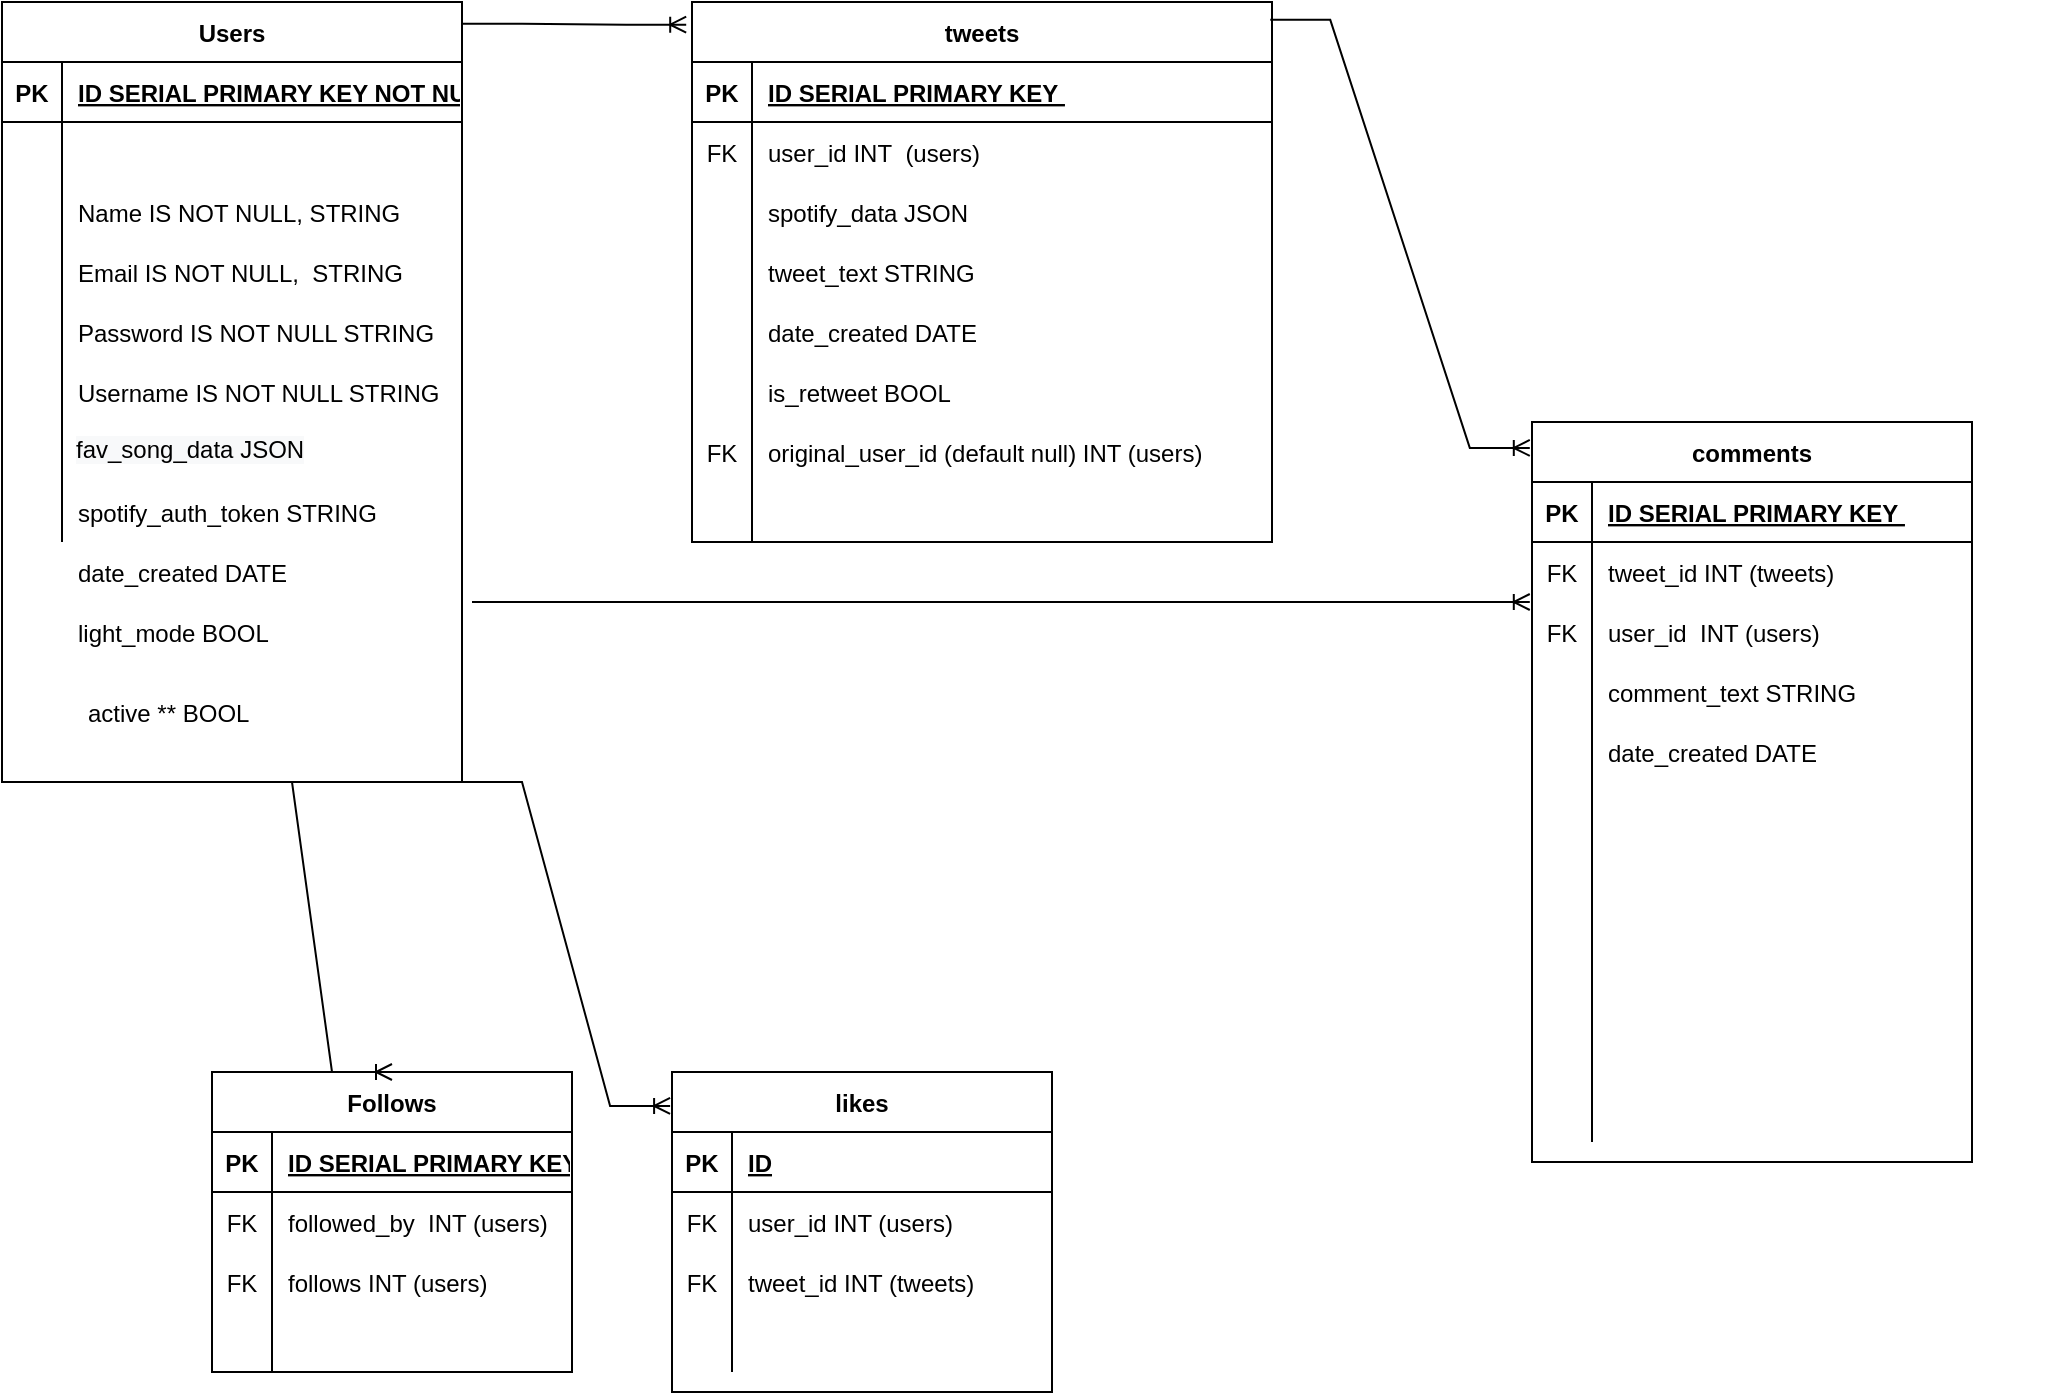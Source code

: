 <mxfile version="15.8.2" type="device"><diagram id="z6xvWQNPeDq-1O75yaG7" name="Page-1"><mxGraphModel dx="1990" dy="1072" grid="1" gridSize="10" guides="1" tooltips="1" connect="1" arrows="1" fold="1" page="1" pageScale="1" pageWidth="1654" pageHeight="1169" math="0" shadow="0"><root><mxCell id="0"/><mxCell id="1" parent="0"/><mxCell id="hHkXwz1sqCufAjdUc-Cl-1" value="Users" style="shape=table;startSize=30;container=1;collapsible=1;childLayout=tableLayout;fixedRows=1;rowLines=0;fontStyle=1;align=center;resizeLast=1;" parent="1" vertex="1"><mxGeometry x="15" y="20" width="230" height="390" as="geometry"/></mxCell><mxCell id="hHkXwz1sqCufAjdUc-Cl-2" value="" style="shape=partialRectangle;collapsible=0;dropTarget=0;pointerEvents=0;fillColor=none;top=0;left=0;bottom=1;right=0;points=[[0,0.5],[1,0.5]];portConstraint=eastwest;" parent="hHkXwz1sqCufAjdUc-Cl-1" vertex="1"><mxGeometry y="30" width="230" height="30" as="geometry"/></mxCell><mxCell id="hHkXwz1sqCufAjdUc-Cl-3" value="PK" style="shape=partialRectangle;connectable=0;fillColor=none;top=0;left=0;bottom=0;right=0;fontStyle=1;overflow=hidden;" parent="hHkXwz1sqCufAjdUc-Cl-2" vertex="1"><mxGeometry width="30" height="30" as="geometry"><mxRectangle width="30" height="30" as="alternateBounds"/></mxGeometry></mxCell><mxCell id="hHkXwz1sqCufAjdUc-Cl-4" value="ID SERIAL PRIMARY KEY NOT NULL" style="shape=partialRectangle;connectable=0;fillColor=none;top=0;left=0;bottom=0;right=0;align=left;spacingLeft=6;fontStyle=5;overflow=hidden;" parent="hHkXwz1sqCufAjdUc-Cl-2" vertex="1"><mxGeometry x="30" width="200" height="30" as="geometry"><mxRectangle width="200" height="30" as="alternateBounds"/></mxGeometry></mxCell><mxCell id="hHkXwz1sqCufAjdUc-Cl-5" value="" style="shape=partialRectangle;collapsible=0;dropTarget=0;pointerEvents=0;fillColor=none;top=0;left=0;bottom=0;right=0;points=[[0,0.5],[1,0.5]];portConstraint=eastwest;" parent="hHkXwz1sqCufAjdUc-Cl-1" vertex="1"><mxGeometry y="60" width="230" height="30" as="geometry"/></mxCell><mxCell id="hHkXwz1sqCufAjdUc-Cl-6" value="" style="shape=partialRectangle;connectable=0;fillColor=none;top=0;left=0;bottom=0;right=0;editable=1;overflow=hidden;" parent="hHkXwz1sqCufAjdUc-Cl-5" vertex="1"><mxGeometry width="30" height="30" as="geometry"><mxRectangle width="30" height="30" as="alternateBounds"/></mxGeometry></mxCell><mxCell id="hHkXwz1sqCufAjdUc-Cl-7" value="" style="shape=partialRectangle;connectable=0;fillColor=none;top=0;left=0;bottom=0;right=0;align=left;spacingLeft=6;overflow=hidden;" parent="hHkXwz1sqCufAjdUc-Cl-5" vertex="1"><mxGeometry x="30" width="200" height="30" as="geometry"><mxRectangle width="200" height="30" as="alternateBounds"/></mxGeometry></mxCell><mxCell id="hHkXwz1sqCufAjdUc-Cl-8" value="" style="shape=partialRectangle;collapsible=0;dropTarget=0;pointerEvents=0;fillColor=none;top=0;left=0;bottom=0;right=0;points=[[0,0.5],[1,0.5]];portConstraint=eastwest;" parent="hHkXwz1sqCufAjdUc-Cl-1" vertex="1"><mxGeometry y="90" width="230" height="30" as="geometry"/></mxCell><mxCell id="hHkXwz1sqCufAjdUc-Cl-9" value="" style="shape=partialRectangle;connectable=0;fillColor=none;top=0;left=0;bottom=0;right=0;editable=1;overflow=hidden;" parent="hHkXwz1sqCufAjdUc-Cl-8" vertex="1"><mxGeometry width="30" height="30" as="geometry"><mxRectangle width="30" height="30" as="alternateBounds"/></mxGeometry></mxCell><mxCell id="hHkXwz1sqCufAjdUc-Cl-10" value="Name IS NOT NULL, STRING" style="shape=partialRectangle;connectable=0;fillColor=none;top=0;left=0;bottom=0;right=0;align=left;spacingLeft=6;overflow=hidden;" parent="hHkXwz1sqCufAjdUc-Cl-8" vertex="1"><mxGeometry x="30" width="200" height="30" as="geometry"><mxRectangle width="200" height="30" as="alternateBounds"/></mxGeometry></mxCell><mxCell id="hHkXwz1sqCufAjdUc-Cl-11" value="" style="shape=partialRectangle;collapsible=0;dropTarget=0;pointerEvents=0;fillColor=none;top=0;left=0;bottom=0;right=0;points=[[0,0.5],[1,0.5]];portConstraint=eastwest;" parent="hHkXwz1sqCufAjdUc-Cl-1" vertex="1"><mxGeometry y="120" width="230" height="30" as="geometry"/></mxCell><mxCell id="hHkXwz1sqCufAjdUc-Cl-12" value="" style="shape=partialRectangle;connectable=0;fillColor=none;top=0;left=0;bottom=0;right=0;editable=1;overflow=hidden;" parent="hHkXwz1sqCufAjdUc-Cl-11" vertex="1"><mxGeometry width="30" height="30" as="geometry"><mxRectangle width="30" height="30" as="alternateBounds"/></mxGeometry></mxCell><mxCell id="hHkXwz1sqCufAjdUc-Cl-13" value="Email IS NOT NULL,  STRING" style="shape=partialRectangle;connectable=0;fillColor=none;top=0;left=0;bottom=0;right=0;align=left;spacingLeft=6;overflow=hidden;" parent="hHkXwz1sqCufAjdUc-Cl-11" vertex="1"><mxGeometry x="30" width="200" height="30" as="geometry"><mxRectangle width="200" height="30" as="alternateBounds"/></mxGeometry></mxCell><mxCell id="hHkXwz1sqCufAjdUc-Cl-14" value="" style="shape=partialRectangle;collapsible=0;dropTarget=0;pointerEvents=0;fillColor=none;top=0;left=0;bottom=0;right=0;points=[[0,0.5],[1,0.5]];portConstraint=eastwest;" parent="hHkXwz1sqCufAjdUc-Cl-1" vertex="1"><mxGeometry y="150" width="230" height="30" as="geometry"/></mxCell><mxCell id="hHkXwz1sqCufAjdUc-Cl-15" value="" style="shape=partialRectangle;connectable=0;fillColor=none;top=0;left=0;bottom=0;right=0;editable=1;overflow=hidden;" parent="hHkXwz1sqCufAjdUc-Cl-14" vertex="1"><mxGeometry width="30" height="30" as="geometry"><mxRectangle width="30" height="30" as="alternateBounds"/></mxGeometry></mxCell><mxCell id="hHkXwz1sqCufAjdUc-Cl-16" value="Password IS NOT NULL STRING" style="shape=partialRectangle;connectable=0;fillColor=none;top=0;left=0;bottom=0;right=0;align=left;spacingLeft=6;overflow=hidden;" parent="hHkXwz1sqCufAjdUc-Cl-14" vertex="1"><mxGeometry x="30" width="200" height="30" as="geometry"><mxRectangle width="200" height="30" as="alternateBounds"/></mxGeometry></mxCell><mxCell id="hHkXwz1sqCufAjdUc-Cl-20" value="" style="shape=partialRectangle;collapsible=0;dropTarget=0;pointerEvents=0;fillColor=none;top=0;left=0;bottom=0;right=0;points=[[0,0.5],[1,0.5]];portConstraint=eastwest;" parent="hHkXwz1sqCufAjdUc-Cl-1" vertex="1"><mxGeometry y="180" width="230" height="30" as="geometry"/></mxCell><mxCell id="hHkXwz1sqCufAjdUc-Cl-21" value="" style="shape=partialRectangle;connectable=0;fillColor=none;top=0;left=0;bottom=0;right=0;editable=1;overflow=hidden;" parent="hHkXwz1sqCufAjdUc-Cl-20" vertex="1"><mxGeometry width="30" height="30" as="geometry"><mxRectangle width="30" height="30" as="alternateBounds"/></mxGeometry></mxCell><mxCell id="hHkXwz1sqCufAjdUc-Cl-22" value="Username IS NOT NULL STRING" style="shape=partialRectangle;connectable=0;fillColor=none;top=0;left=0;bottom=0;right=0;align=left;spacingLeft=6;overflow=hidden;" parent="hHkXwz1sqCufAjdUc-Cl-20" vertex="1"><mxGeometry x="30" width="200" height="30" as="geometry"><mxRectangle width="200" height="30" as="alternateBounds"/></mxGeometry></mxCell><mxCell id="hHkXwz1sqCufAjdUc-Cl-17" value="" style="shape=partialRectangle;collapsible=0;dropTarget=0;pointerEvents=0;fillColor=none;top=0;left=0;bottom=0;right=0;points=[[0,0.5],[1,0.5]];portConstraint=eastwest;" parent="hHkXwz1sqCufAjdUc-Cl-1" vertex="1"><mxGeometry y="210" width="230" height="30" as="geometry"/></mxCell><mxCell id="hHkXwz1sqCufAjdUc-Cl-18" value="" style="shape=partialRectangle;connectable=0;fillColor=none;top=0;left=0;bottom=0;right=0;editable=1;overflow=hidden;" parent="hHkXwz1sqCufAjdUc-Cl-17" vertex="1"><mxGeometry width="30" height="30" as="geometry"><mxRectangle width="30" height="30" as="alternateBounds"/></mxGeometry></mxCell><mxCell id="hHkXwz1sqCufAjdUc-Cl-19" value="" style="shape=partialRectangle;connectable=0;fillColor=none;top=0;left=0;bottom=0;right=0;align=left;spacingLeft=6;overflow=hidden;" parent="hHkXwz1sqCufAjdUc-Cl-17" vertex="1"><mxGeometry x="30" width="200" height="30" as="geometry"><mxRectangle width="200" height="30" as="alternateBounds"/></mxGeometry></mxCell><mxCell id="hHkXwz1sqCufAjdUc-Cl-23" value="" style="shape=partialRectangle;collapsible=0;dropTarget=0;pointerEvents=0;fillColor=none;top=0;left=0;bottom=0;right=0;points=[[0,0.5],[1,0.5]];portConstraint=eastwest;" parent="hHkXwz1sqCufAjdUc-Cl-1" vertex="1"><mxGeometry y="240" width="230" height="30" as="geometry"/></mxCell><mxCell id="hHkXwz1sqCufAjdUc-Cl-24" value="" style="shape=partialRectangle;connectable=0;fillColor=none;top=0;left=0;bottom=0;right=0;editable=1;overflow=hidden;" parent="hHkXwz1sqCufAjdUc-Cl-23" vertex="1"><mxGeometry width="30" height="30" as="geometry"><mxRectangle width="30" height="30" as="alternateBounds"/></mxGeometry></mxCell><mxCell id="hHkXwz1sqCufAjdUc-Cl-25" value="spotify_auth_token STRING" style="shape=partialRectangle;connectable=0;fillColor=none;top=0;left=0;bottom=0;right=0;align=left;spacingLeft=6;overflow=hidden;" parent="hHkXwz1sqCufAjdUc-Cl-23" vertex="1"><mxGeometry x="30" width="200" height="30" as="geometry"><mxRectangle width="200" height="30" as="alternateBounds"/></mxGeometry></mxCell><mxCell id="hHkXwz1sqCufAjdUc-Cl-26" value="likes" style="shape=table;startSize=30;container=1;collapsible=1;childLayout=tableLayout;fixedRows=1;rowLines=0;fontStyle=1;align=center;resizeLast=1;" parent="1" vertex="1"><mxGeometry x="350" y="555" width="190" height="160" as="geometry"/></mxCell><mxCell id="hHkXwz1sqCufAjdUc-Cl-27" value="" style="shape=partialRectangle;collapsible=0;dropTarget=0;pointerEvents=0;fillColor=none;top=0;left=0;bottom=1;right=0;points=[[0,0.5],[1,0.5]];portConstraint=eastwest;" parent="hHkXwz1sqCufAjdUc-Cl-26" vertex="1"><mxGeometry y="30" width="190" height="30" as="geometry"/></mxCell><mxCell id="hHkXwz1sqCufAjdUc-Cl-28" value="PK" style="shape=partialRectangle;connectable=0;fillColor=none;top=0;left=0;bottom=0;right=0;fontStyle=1;overflow=hidden;" parent="hHkXwz1sqCufAjdUc-Cl-27" vertex="1"><mxGeometry width="30" height="30" as="geometry"><mxRectangle width="30" height="30" as="alternateBounds"/></mxGeometry></mxCell><mxCell id="hHkXwz1sqCufAjdUc-Cl-29" value="ID" style="shape=partialRectangle;connectable=0;fillColor=none;top=0;left=0;bottom=0;right=0;align=left;spacingLeft=6;fontStyle=5;overflow=hidden;" parent="hHkXwz1sqCufAjdUc-Cl-27" vertex="1"><mxGeometry x="30" width="160" height="30" as="geometry"><mxRectangle width="160" height="30" as="alternateBounds"/></mxGeometry></mxCell><mxCell id="hHkXwz1sqCufAjdUc-Cl-30" value="" style="shape=partialRectangle;collapsible=0;dropTarget=0;pointerEvents=0;fillColor=none;top=0;left=0;bottom=0;right=0;points=[[0,0.5],[1,0.5]];portConstraint=eastwest;" parent="hHkXwz1sqCufAjdUc-Cl-26" vertex="1"><mxGeometry y="60" width="190" height="30" as="geometry"/></mxCell><mxCell id="hHkXwz1sqCufAjdUc-Cl-31" value="FK" style="shape=partialRectangle;connectable=0;fillColor=none;top=0;left=0;bottom=0;right=0;editable=1;overflow=hidden;" parent="hHkXwz1sqCufAjdUc-Cl-30" vertex="1"><mxGeometry width="30" height="30" as="geometry"><mxRectangle width="30" height="30" as="alternateBounds"/></mxGeometry></mxCell><mxCell id="hHkXwz1sqCufAjdUc-Cl-32" value="user_id INT (users)" style="shape=partialRectangle;connectable=0;fillColor=none;top=0;left=0;bottom=0;right=0;align=left;spacingLeft=6;overflow=hidden;" parent="hHkXwz1sqCufAjdUc-Cl-30" vertex="1"><mxGeometry x="30" width="160" height="30" as="geometry"><mxRectangle width="160" height="30" as="alternateBounds"/></mxGeometry></mxCell><mxCell id="hHkXwz1sqCufAjdUc-Cl-33" value="" style="shape=partialRectangle;collapsible=0;dropTarget=0;pointerEvents=0;fillColor=none;top=0;left=0;bottom=0;right=0;points=[[0,0.5],[1,0.5]];portConstraint=eastwest;" parent="hHkXwz1sqCufAjdUc-Cl-26" vertex="1"><mxGeometry y="90" width="190" height="30" as="geometry"/></mxCell><mxCell id="hHkXwz1sqCufAjdUc-Cl-34" value="FK" style="shape=partialRectangle;connectable=0;fillColor=none;top=0;left=0;bottom=0;right=0;editable=1;overflow=hidden;" parent="hHkXwz1sqCufAjdUc-Cl-33" vertex="1"><mxGeometry width="30" height="30" as="geometry"><mxRectangle width="30" height="30" as="alternateBounds"/></mxGeometry></mxCell><mxCell id="hHkXwz1sqCufAjdUc-Cl-35" value="tweet_id INT (tweets)" style="shape=partialRectangle;connectable=0;fillColor=none;top=0;left=0;bottom=0;right=0;align=left;spacingLeft=6;overflow=hidden;" parent="hHkXwz1sqCufAjdUc-Cl-33" vertex="1"><mxGeometry x="30" width="160" height="30" as="geometry"><mxRectangle width="160" height="30" as="alternateBounds"/></mxGeometry></mxCell><mxCell id="hHkXwz1sqCufAjdUc-Cl-36" value="" style="shape=partialRectangle;collapsible=0;dropTarget=0;pointerEvents=0;fillColor=none;top=0;left=0;bottom=0;right=0;points=[[0,0.5],[1,0.5]];portConstraint=eastwest;" parent="hHkXwz1sqCufAjdUc-Cl-26" vertex="1"><mxGeometry y="120" width="190" height="30" as="geometry"/></mxCell><mxCell id="hHkXwz1sqCufAjdUc-Cl-37" value="" style="shape=partialRectangle;connectable=0;fillColor=none;top=0;left=0;bottom=0;right=0;editable=1;overflow=hidden;" parent="hHkXwz1sqCufAjdUc-Cl-36" vertex="1"><mxGeometry width="30" height="30" as="geometry"><mxRectangle width="30" height="30" as="alternateBounds"/></mxGeometry></mxCell><mxCell id="hHkXwz1sqCufAjdUc-Cl-38" value="" style="shape=partialRectangle;connectable=0;fillColor=none;top=0;left=0;bottom=0;right=0;align=left;spacingLeft=6;overflow=hidden;" parent="hHkXwz1sqCufAjdUc-Cl-36" vertex="1"><mxGeometry x="30" width="160" height="30" as="geometry"><mxRectangle width="160" height="30" as="alternateBounds"/></mxGeometry></mxCell><mxCell id="hHkXwz1sqCufAjdUc-Cl-163" value="comments" style="shape=table;startSize=30;container=1;collapsible=1;childLayout=tableLayout;fixedRows=1;rowLines=0;fontStyle=1;align=center;resizeLast=1;" parent="1" vertex="1"><mxGeometry x="780" y="230" width="220" height="370" as="geometry"/></mxCell><mxCell id="hHkXwz1sqCufAjdUc-Cl-164" value="" style="shape=partialRectangle;collapsible=0;dropTarget=0;pointerEvents=0;fillColor=none;top=0;left=0;bottom=1;right=0;points=[[0,0.5],[1,0.5]];portConstraint=eastwest;" parent="hHkXwz1sqCufAjdUc-Cl-163" vertex="1"><mxGeometry y="30" width="220" height="30" as="geometry"/></mxCell><mxCell id="hHkXwz1sqCufAjdUc-Cl-165" value="PK" style="shape=partialRectangle;connectable=0;fillColor=none;top=0;left=0;bottom=0;right=0;fontStyle=1;overflow=hidden;" parent="hHkXwz1sqCufAjdUc-Cl-164" vertex="1"><mxGeometry width="30" height="30" as="geometry"><mxRectangle width="30" height="30" as="alternateBounds"/></mxGeometry></mxCell><mxCell id="hHkXwz1sqCufAjdUc-Cl-166" value="ID SERIAL PRIMARY KEY " style="shape=partialRectangle;connectable=0;fillColor=none;top=0;left=0;bottom=0;right=0;align=left;spacingLeft=6;fontStyle=5;overflow=hidden;" parent="hHkXwz1sqCufAjdUc-Cl-164" vertex="1"><mxGeometry x="30" width="190" height="30" as="geometry"><mxRectangle width="190" height="30" as="alternateBounds"/></mxGeometry></mxCell><mxCell id="hHkXwz1sqCufAjdUc-Cl-167" value="" style="shape=partialRectangle;collapsible=0;dropTarget=0;pointerEvents=0;fillColor=none;top=0;left=0;bottom=0;right=0;points=[[0,0.5],[1,0.5]];portConstraint=eastwest;" parent="hHkXwz1sqCufAjdUc-Cl-163" vertex="1"><mxGeometry y="60" width="220" height="30" as="geometry"/></mxCell><mxCell id="hHkXwz1sqCufAjdUc-Cl-168" value="FK" style="shape=partialRectangle;connectable=0;fillColor=none;top=0;left=0;bottom=0;right=0;editable=1;overflow=hidden;" parent="hHkXwz1sqCufAjdUc-Cl-167" vertex="1"><mxGeometry width="30" height="30" as="geometry"><mxRectangle width="30" height="30" as="alternateBounds"/></mxGeometry></mxCell><mxCell id="hHkXwz1sqCufAjdUc-Cl-169" value="tweet_id INT (tweets)" style="shape=partialRectangle;connectable=0;fillColor=none;top=0;left=0;bottom=0;right=0;align=left;spacingLeft=6;overflow=hidden;" parent="hHkXwz1sqCufAjdUc-Cl-167" vertex="1"><mxGeometry x="30" width="190" height="30" as="geometry"><mxRectangle width="190" height="30" as="alternateBounds"/></mxGeometry></mxCell><mxCell id="hHkXwz1sqCufAjdUc-Cl-170" value="" style="shape=partialRectangle;collapsible=0;dropTarget=0;pointerEvents=0;fillColor=none;top=0;left=0;bottom=0;right=0;points=[[0,0.5],[1,0.5]];portConstraint=eastwest;" parent="hHkXwz1sqCufAjdUc-Cl-163" vertex="1"><mxGeometry y="90" width="220" height="30" as="geometry"/></mxCell><mxCell id="hHkXwz1sqCufAjdUc-Cl-171" value="FK" style="shape=partialRectangle;connectable=0;fillColor=none;top=0;left=0;bottom=0;right=0;editable=1;overflow=hidden;" parent="hHkXwz1sqCufAjdUc-Cl-170" vertex="1"><mxGeometry width="30" height="30" as="geometry"><mxRectangle width="30" height="30" as="alternateBounds"/></mxGeometry></mxCell><mxCell id="hHkXwz1sqCufAjdUc-Cl-172" value="user_id  INT (users)" style="shape=partialRectangle;connectable=0;fillColor=none;top=0;left=0;bottom=0;right=0;align=left;spacingLeft=6;overflow=hidden;" parent="hHkXwz1sqCufAjdUc-Cl-170" vertex="1"><mxGeometry x="30" width="190" height="30" as="geometry"><mxRectangle width="190" height="30" as="alternateBounds"/></mxGeometry></mxCell><mxCell id="hHkXwz1sqCufAjdUc-Cl-173" value="" style="shape=partialRectangle;collapsible=0;dropTarget=0;pointerEvents=0;fillColor=none;top=0;left=0;bottom=0;right=0;points=[[0,0.5],[1,0.5]];portConstraint=eastwest;" parent="hHkXwz1sqCufAjdUc-Cl-163" vertex="1"><mxGeometry y="120" width="220" height="30" as="geometry"/></mxCell><mxCell id="hHkXwz1sqCufAjdUc-Cl-174" value="" style="shape=partialRectangle;connectable=0;fillColor=none;top=0;left=0;bottom=0;right=0;editable=1;overflow=hidden;" parent="hHkXwz1sqCufAjdUc-Cl-173" vertex="1"><mxGeometry width="30" height="30" as="geometry"><mxRectangle width="30" height="30" as="alternateBounds"/></mxGeometry></mxCell><mxCell id="hHkXwz1sqCufAjdUc-Cl-175" value="comment_text STRING" style="shape=partialRectangle;connectable=0;fillColor=none;top=0;left=0;bottom=0;right=0;align=left;spacingLeft=6;overflow=hidden;" parent="hHkXwz1sqCufAjdUc-Cl-173" vertex="1"><mxGeometry x="30" width="190" height="30" as="geometry"><mxRectangle width="190" height="30" as="alternateBounds"/></mxGeometry></mxCell><mxCell id="hHkXwz1sqCufAjdUc-Cl-176" value="" style="shape=partialRectangle;collapsible=0;dropTarget=0;pointerEvents=0;fillColor=none;top=0;left=0;bottom=0;right=0;points=[[0,0.5],[1,0.5]];portConstraint=eastwest;" parent="hHkXwz1sqCufAjdUc-Cl-163" vertex="1"><mxGeometry y="150" width="220" height="30" as="geometry"/></mxCell><mxCell id="hHkXwz1sqCufAjdUc-Cl-177" value="" style="shape=partialRectangle;connectable=0;fillColor=none;top=0;left=0;bottom=0;right=0;editable=1;overflow=hidden;" parent="hHkXwz1sqCufAjdUc-Cl-176" vertex="1"><mxGeometry width="30" height="30" as="geometry"><mxRectangle width="30" height="30" as="alternateBounds"/></mxGeometry></mxCell><mxCell id="hHkXwz1sqCufAjdUc-Cl-178" value="date_created DATE" style="shape=partialRectangle;connectable=0;fillColor=none;top=0;left=0;bottom=0;right=0;align=left;spacingLeft=6;overflow=hidden;" parent="hHkXwz1sqCufAjdUc-Cl-176" vertex="1"><mxGeometry x="30" width="190" height="30" as="geometry"><mxRectangle width="190" height="30" as="alternateBounds"/></mxGeometry></mxCell><mxCell id="hHkXwz1sqCufAjdUc-Cl-179" value="" style="shape=partialRectangle;collapsible=0;dropTarget=0;pointerEvents=0;fillColor=none;top=0;left=0;bottom=0;right=0;points=[[0,0.5],[1,0.5]];portConstraint=eastwest;" parent="hHkXwz1sqCufAjdUc-Cl-163" vertex="1"><mxGeometry y="180" width="220" height="30" as="geometry"/></mxCell><mxCell id="hHkXwz1sqCufAjdUc-Cl-180" value="" style="shape=partialRectangle;connectable=0;fillColor=none;top=0;left=0;bottom=0;right=0;editable=1;overflow=hidden;" parent="hHkXwz1sqCufAjdUc-Cl-179" vertex="1"><mxGeometry width="30" height="30" as="geometry"><mxRectangle width="30" height="30" as="alternateBounds"/></mxGeometry></mxCell><mxCell id="hHkXwz1sqCufAjdUc-Cl-181" value="" style="shape=partialRectangle;connectable=0;fillColor=none;top=0;left=0;bottom=0;right=0;align=left;spacingLeft=6;overflow=hidden;" parent="hHkXwz1sqCufAjdUc-Cl-179" vertex="1"><mxGeometry x="30" width="190" height="30" as="geometry"><mxRectangle width="190" height="30" as="alternateBounds"/></mxGeometry></mxCell><mxCell id="hHkXwz1sqCufAjdUc-Cl-182" value="" style="shape=partialRectangle;collapsible=0;dropTarget=0;pointerEvents=0;fillColor=none;top=0;left=0;bottom=0;right=0;points=[[0,0.5],[1,0.5]];portConstraint=eastwest;" parent="hHkXwz1sqCufAjdUc-Cl-163" vertex="1"><mxGeometry y="210" width="220" height="30" as="geometry"/></mxCell><mxCell id="hHkXwz1sqCufAjdUc-Cl-183" value="" style="shape=partialRectangle;connectable=0;fillColor=none;top=0;left=0;bottom=0;right=0;editable=1;overflow=hidden;" parent="hHkXwz1sqCufAjdUc-Cl-182" vertex="1"><mxGeometry width="30" height="30" as="geometry"><mxRectangle width="30" height="30" as="alternateBounds"/></mxGeometry></mxCell><mxCell id="hHkXwz1sqCufAjdUc-Cl-184" value="" style="shape=partialRectangle;connectable=0;fillColor=none;top=0;left=0;bottom=0;right=0;align=left;spacingLeft=6;overflow=hidden;" parent="hHkXwz1sqCufAjdUc-Cl-182" vertex="1"><mxGeometry x="30" width="190" height="30" as="geometry"><mxRectangle width="190" height="30" as="alternateBounds"/></mxGeometry></mxCell><mxCell id="hHkXwz1sqCufAjdUc-Cl-185" value="" style="shape=partialRectangle;collapsible=0;dropTarget=0;pointerEvents=0;fillColor=none;top=0;left=0;bottom=0;right=0;points=[[0,0.5],[1,0.5]];portConstraint=eastwest;" parent="hHkXwz1sqCufAjdUc-Cl-163" vertex="1"><mxGeometry y="240" width="220" height="30" as="geometry"/></mxCell><mxCell id="hHkXwz1sqCufAjdUc-Cl-186" value="" style="shape=partialRectangle;connectable=0;fillColor=none;top=0;left=0;bottom=0;right=0;editable=1;overflow=hidden;" parent="hHkXwz1sqCufAjdUc-Cl-185" vertex="1"><mxGeometry width="30" height="30" as="geometry"><mxRectangle width="30" height="30" as="alternateBounds"/></mxGeometry></mxCell><mxCell id="hHkXwz1sqCufAjdUc-Cl-187" value="" style="shape=partialRectangle;connectable=0;fillColor=none;top=0;left=0;bottom=0;right=0;align=left;spacingLeft=6;overflow=hidden;" parent="hHkXwz1sqCufAjdUc-Cl-185" vertex="1"><mxGeometry x="30" width="190" height="30" as="geometry"><mxRectangle width="190" height="30" as="alternateBounds"/></mxGeometry></mxCell><mxCell id="hHkXwz1sqCufAjdUc-Cl-188" value="" style="shape=partialRectangle;collapsible=0;dropTarget=0;pointerEvents=0;fillColor=none;top=0;left=0;bottom=0;right=0;points=[[0,0.5],[1,0.5]];portConstraint=eastwest;" parent="hHkXwz1sqCufAjdUc-Cl-163" vertex="1"><mxGeometry y="270" width="220" height="30" as="geometry"/></mxCell><mxCell id="hHkXwz1sqCufAjdUc-Cl-189" value="" style="shape=partialRectangle;connectable=0;fillColor=none;top=0;left=0;bottom=0;right=0;editable=1;overflow=hidden;" parent="hHkXwz1sqCufAjdUc-Cl-188" vertex="1"><mxGeometry width="30" height="30" as="geometry"><mxRectangle width="30" height="30" as="alternateBounds"/></mxGeometry></mxCell><mxCell id="hHkXwz1sqCufAjdUc-Cl-190" value="" style="shape=partialRectangle;connectable=0;fillColor=none;top=0;left=0;bottom=0;right=0;align=left;spacingLeft=6;overflow=hidden;" parent="hHkXwz1sqCufAjdUc-Cl-188" vertex="1"><mxGeometry x="30" width="190" height="30" as="geometry"><mxRectangle width="190" height="30" as="alternateBounds"/></mxGeometry></mxCell><mxCell id="hHkXwz1sqCufAjdUc-Cl-191" value="" style="shape=partialRectangle;collapsible=0;dropTarget=0;pointerEvents=0;fillColor=none;top=0;left=0;bottom=0;right=0;points=[[0,0.5],[1,0.5]];portConstraint=eastwest;" parent="hHkXwz1sqCufAjdUc-Cl-163" vertex="1"><mxGeometry y="300" width="220" height="30" as="geometry"/></mxCell><mxCell id="hHkXwz1sqCufAjdUc-Cl-192" value="" style="shape=partialRectangle;connectable=0;fillColor=none;top=0;left=0;bottom=0;right=0;editable=1;overflow=hidden;" parent="hHkXwz1sqCufAjdUc-Cl-191" vertex="1"><mxGeometry width="30" height="30" as="geometry"><mxRectangle width="30" height="30" as="alternateBounds"/></mxGeometry></mxCell><mxCell id="hHkXwz1sqCufAjdUc-Cl-193" value="" style="shape=partialRectangle;connectable=0;fillColor=none;top=0;left=0;bottom=0;right=0;align=left;spacingLeft=6;overflow=hidden;" parent="hHkXwz1sqCufAjdUc-Cl-191" vertex="1"><mxGeometry x="30" width="190" height="30" as="geometry"><mxRectangle width="190" height="30" as="alternateBounds"/></mxGeometry></mxCell><mxCell id="hHkXwz1sqCufAjdUc-Cl-194" value="" style="shape=partialRectangle;collapsible=0;dropTarget=0;pointerEvents=0;fillColor=none;top=0;left=0;bottom=0;right=0;points=[[0,0.5],[1,0.5]];portConstraint=eastwest;" parent="hHkXwz1sqCufAjdUc-Cl-163" vertex="1"><mxGeometry y="330" width="220" height="30" as="geometry"/></mxCell><mxCell id="hHkXwz1sqCufAjdUc-Cl-195" value="" style="shape=partialRectangle;connectable=0;fillColor=none;top=0;left=0;bottom=0;right=0;editable=1;overflow=hidden;" parent="hHkXwz1sqCufAjdUc-Cl-194" vertex="1"><mxGeometry width="30" height="30" as="geometry"><mxRectangle width="30" height="30" as="alternateBounds"/></mxGeometry></mxCell><mxCell id="hHkXwz1sqCufAjdUc-Cl-196" value="" style="shape=partialRectangle;connectable=0;fillColor=none;top=0;left=0;bottom=0;right=0;align=left;spacingLeft=6;overflow=hidden;" parent="hHkXwz1sqCufAjdUc-Cl-194" vertex="1"><mxGeometry x="30" width="190" height="30" as="geometry"><mxRectangle width="190" height="30" as="alternateBounds"/></mxGeometry></mxCell><mxCell id="hHkXwz1sqCufAjdUc-Cl-39" value="tweets" style="shape=table;startSize=30;container=1;collapsible=1;childLayout=tableLayout;fixedRows=1;rowLines=0;fontStyle=1;align=center;resizeLast=1;" parent="1" vertex="1"><mxGeometry x="360" y="20" width="290" height="270" as="geometry"/></mxCell><mxCell id="hHkXwz1sqCufAjdUc-Cl-40" value="" style="shape=partialRectangle;collapsible=0;dropTarget=0;pointerEvents=0;fillColor=none;top=0;left=0;bottom=1;right=0;points=[[0,0.5],[1,0.5]];portConstraint=eastwest;" parent="hHkXwz1sqCufAjdUc-Cl-39" vertex="1"><mxGeometry y="30" width="290" height="30" as="geometry"/></mxCell><mxCell id="hHkXwz1sqCufAjdUc-Cl-41" value="PK" style="shape=partialRectangle;connectable=0;fillColor=none;top=0;left=0;bottom=0;right=0;fontStyle=1;overflow=hidden;" parent="hHkXwz1sqCufAjdUc-Cl-40" vertex="1"><mxGeometry width="30" height="30" as="geometry"><mxRectangle width="30" height="30" as="alternateBounds"/></mxGeometry></mxCell><mxCell id="hHkXwz1sqCufAjdUc-Cl-42" value="ID SERIAL PRIMARY KEY " style="shape=partialRectangle;connectable=0;fillColor=none;top=0;left=0;bottom=0;right=0;align=left;spacingLeft=6;fontStyle=5;overflow=hidden;" parent="hHkXwz1sqCufAjdUc-Cl-40" vertex="1"><mxGeometry x="30" width="260" height="30" as="geometry"><mxRectangle width="260" height="30" as="alternateBounds"/></mxGeometry></mxCell><mxCell id="hHkXwz1sqCufAjdUc-Cl-43" value="" style="shape=partialRectangle;collapsible=0;dropTarget=0;pointerEvents=0;fillColor=none;top=0;left=0;bottom=0;right=0;points=[[0,0.5],[1,0.5]];portConstraint=eastwest;" parent="hHkXwz1sqCufAjdUc-Cl-39" vertex="1"><mxGeometry y="60" width="290" height="30" as="geometry"/></mxCell><mxCell id="hHkXwz1sqCufAjdUc-Cl-44" value="FK" style="shape=partialRectangle;connectable=0;fillColor=none;top=0;left=0;bottom=0;right=0;editable=1;overflow=hidden;" parent="hHkXwz1sqCufAjdUc-Cl-43" vertex="1"><mxGeometry width="30" height="30" as="geometry"><mxRectangle width="30" height="30" as="alternateBounds"/></mxGeometry></mxCell><mxCell id="hHkXwz1sqCufAjdUc-Cl-45" value="user_id INT  (users)" style="shape=partialRectangle;connectable=0;fillColor=none;top=0;left=0;bottom=0;right=0;align=left;spacingLeft=6;overflow=hidden;" parent="hHkXwz1sqCufAjdUc-Cl-43" vertex="1"><mxGeometry x="30" width="260" height="30" as="geometry"><mxRectangle width="260" height="30" as="alternateBounds"/></mxGeometry></mxCell><mxCell id="hHkXwz1sqCufAjdUc-Cl-46" value="" style="shape=partialRectangle;collapsible=0;dropTarget=0;pointerEvents=0;fillColor=none;top=0;left=0;bottom=0;right=0;points=[[0,0.5],[1,0.5]];portConstraint=eastwest;" parent="hHkXwz1sqCufAjdUc-Cl-39" vertex="1"><mxGeometry y="90" width="290" height="30" as="geometry"/></mxCell><mxCell id="hHkXwz1sqCufAjdUc-Cl-47" value="" style="shape=partialRectangle;connectable=0;fillColor=none;top=0;left=0;bottom=0;right=0;editable=1;overflow=hidden;" parent="hHkXwz1sqCufAjdUc-Cl-46" vertex="1"><mxGeometry width="30" height="30" as="geometry"><mxRectangle width="30" height="30" as="alternateBounds"/></mxGeometry></mxCell><mxCell id="hHkXwz1sqCufAjdUc-Cl-48" value="spotify_data JSON " style="shape=partialRectangle;connectable=0;fillColor=none;top=0;left=0;bottom=0;right=0;align=left;spacingLeft=6;overflow=hidden;" parent="hHkXwz1sqCufAjdUc-Cl-46" vertex="1"><mxGeometry x="30" width="260" height="30" as="geometry"><mxRectangle width="260" height="30" as="alternateBounds"/></mxGeometry></mxCell><mxCell id="hHkXwz1sqCufAjdUc-Cl-49" value="" style="shape=partialRectangle;collapsible=0;dropTarget=0;pointerEvents=0;fillColor=none;top=0;left=0;bottom=0;right=0;points=[[0,0.5],[1,0.5]];portConstraint=eastwest;" parent="hHkXwz1sqCufAjdUc-Cl-39" vertex="1"><mxGeometry y="120" width="290" height="30" as="geometry"/></mxCell><mxCell id="hHkXwz1sqCufAjdUc-Cl-50" value="" style="shape=partialRectangle;connectable=0;fillColor=none;top=0;left=0;bottom=0;right=0;editable=1;overflow=hidden;" parent="hHkXwz1sqCufAjdUc-Cl-49" vertex="1"><mxGeometry width="30" height="30" as="geometry"><mxRectangle width="30" height="30" as="alternateBounds"/></mxGeometry></mxCell><mxCell id="hHkXwz1sqCufAjdUc-Cl-51" value="tweet_text STRING" style="shape=partialRectangle;connectable=0;fillColor=none;top=0;left=0;bottom=0;right=0;align=left;spacingLeft=6;overflow=hidden;" parent="hHkXwz1sqCufAjdUc-Cl-49" vertex="1"><mxGeometry x="30" width="260" height="30" as="geometry"><mxRectangle width="260" height="30" as="alternateBounds"/></mxGeometry></mxCell><mxCell id="hHkXwz1sqCufAjdUc-Cl-52" value="" style="shape=partialRectangle;collapsible=0;dropTarget=0;pointerEvents=0;fillColor=none;top=0;left=0;bottom=0;right=0;points=[[0,0.5],[1,0.5]];portConstraint=eastwest;" parent="hHkXwz1sqCufAjdUc-Cl-39" vertex="1"><mxGeometry y="150" width="290" height="30" as="geometry"/></mxCell><mxCell id="hHkXwz1sqCufAjdUc-Cl-53" value="" style="shape=partialRectangle;connectable=0;fillColor=none;top=0;left=0;bottom=0;right=0;editable=1;overflow=hidden;" parent="hHkXwz1sqCufAjdUc-Cl-52" vertex="1"><mxGeometry width="30" height="30" as="geometry"><mxRectangle width="30" height="30" as="alternateBounds"/></mxGeometry></mxCell><mxCell id="hHkXwz1sqCufAjdUc-Cl-54" value="date_created DATE" style="shape=partialRectangle;connectable=0;fillColor=none;top=0;left=0;bottom=0;right=0;align=left;spacingLeft=6;overflow=hidden;" parent="hHkXwz1sqCufAjdUc-Cl-52" vertex="1"><mxGeometry x="30" width="260" height="30" as="geometry"><mxRectangle width="260" height="30" as="alternateBounds"/></mxGeometry></mxCell><mxCell id="hHkXwz1sqCufAjdUc-Cl-61" value="" style="shape=partialRectangle;collapsible=0;dropTarget=0;pointerEvents=0;fillColor=none;top=0;left=0;bottom=0;right=0;points=[[0,0.5],[1,0.5]];portConstraint=eastwest;" parent="hHkXwz1sqCufAjdUc-Cl-39" vertex="1"><mxGeometry y="180" width="290" height="30" as="geometry"/></mxCell><mxCell id="hHkXwz1sqCufAjdUc-Cl-62" value="" style="shape=partialRectangle;connectable=0;fillColor=none;top=0;left=0;bottom=0;right=0;editable=1;overflow=hidden;" parent="hHkXwz1sqCufAjdUc-Cl-61" vertex="1"><mxGeometry width="30" height="30" as="geometry"><mxRectangle width="30" height="30" as="alternateBounds"/></mxGeometry></mxCell><mxCell id="hHkXwz1sqCufAjdUc-Cl-63" value="is_retweet BOOL" style="shape=partialRectangle;connectable=0;fillColor=none;top=0;left=0;bottom=0;right=0;align=left;spacingLeft=6;overflow=hidden;" parent="hHkXwz1sqCufAjdUc-Cl-61" vertex="1"><mxGeometry x="30" width="260" height="30" as="geometry"><mxRectangle width="260" height="30" as="alternateBounds"/></mxGeometry></mxCell><mxCell id="hHkXwz1sqCufAjdUc-Cl-64" value="" style="shape=partialRectangle;collapsible=0;dropTarget=0;pointerEvents=0;fillColor=none;top=0;left=0;bottom=0;right=0;points=[[0,0.5],[1,0.5]];portConstraint=eastwest;" parent="hHkXwz1sqCufAjdUc-Cl-39" vertex="1"><mxGeometry y="210" width="290" height="30" as="geometry"/></mxCell><mxCell id="hHkXwz1sqCufAjdUc-Cl-65" value="FK" style="shape=partialRectangle;connectable=0;fillColor=none;top=0;left=0;bottom=0;right=0;editable=1;overflow=hidden;" parent="hHkXwz1sqCufAjdUc-Cl-64" vertex="1"><mxGeometry width="30" height="30" as="geometry"><mxRectangle width="30" height="30" as="alternateBounds"/></mxGeometry></mxCell><mxCell id="hHkXwz1sqCufAjdUc-Cl-66" value="original_user_id (default null) INT (users)" style="shape=partialRectangle;connectable=0;fillColor=none;top=0;left=0;bottom=0;right=0;align=left;spacingLeft=6;overflow=hidden;" parent="hHkXwz1sqCufAjdUc-Cl-64" vertex="1"><mxGeometry x="30" width="260" height="30" as="geometry"><mxRectangle width="260" height="30" as="alternateBounds"/></mxGeometry></mxCell><mxCell id="hHkXwz1sqCufAjdUc-Cl-55" value="" style="shape=partialRectangle;collapsible=0;dropTarget=0;pointerEvents=0;fillColor=none;top=0;left=0;bottom=0;right=0;points=[[0,0.5],[1,0.5]];portConstraint=eastwest;" parent="hHkXwz1sqCufAjdUc-Cl-39" vertex="1"><mxGeometry y="240" width="290" height="30" as="geometry"/></mxCell><mxCell id="hHkXwz1sqCufAjdUc-Cl-56" value="" style="shape=partialRectangle;connectable=0;fillColor=none;top=0;left=0;bottom=0;right=0;editable=1;overflow=hidden;" parent="hHkXwz1sqCufAjdUc-Cl-55" vertex="1"><mxGeometry width="30" height="30" as="geometry"><mxRectangle width="30" height="30" as="alternateBounds"/></mxGeometry></mxCell><mxCell id="hHkXwz1sqCufAjdUc-Cl-57" value="" style="shape=partialRectangle;connectable=0;fillColor=none;top=0;left=0;bottom=0;right=0;align=left;spacingLeft=6;overflow=hidden;" parent="hHkXwz1sqCufAjdUc-Cl-55" vertex="1"><mxGeometry x="30" width="260" height="30" as="geometry"><mxRectangle width="260" height="30" as="alternateBounds"/></mxGeometry></mxCell><mxCell id="dMrysNW1mMJEZo5dUJMx-1" value="&lt;span style=&quot;color: rgb(0 , 0 , 0) ; font-family: &amp;#34;helvetica&amp;#34; ; font-size: 12px ; font-style: normal ; font-weight: 400 ; letter-spacing: normal ; text-align: left ; text-indent: 0px ; text-transform: none ; word-spacing: 0px ; background-color: rgb(248 , 249 , 250) ; display: inline ; float: none&quot;&gt;fav_song_data JSON&lt;/span&gt;" style="text;whiteSpace=wrap;html=1;" parent="1" vertex="1"><mxGeometry x="50" y="230" width="160" height="30" as="geometry"/></mxCell><mxCell id="dMrysNW1mMJEZo5dUJMx-12" value="" style="shape=partialRectangle;connectable=0;fillColor=none;top=0;left=0;bottom=0;right=0;align=left;spacingLeft=6;overflow=hidden;" parent="1" vertex="1"><mxGeometry x="890" y="50" width="150" height="30" as="geometry"><mxRectangle width="150" height="30" as="alternateBounds"/></mxGeometry></mxCell><mxCell id="dMrysNW1mMJEZo5dUJMx-14" value="Follows" style="shape=table;startSize=30;container=1;collapsible=1;childLayout=tableLayout;fixedRows=1;rowLines=0;fontStyle=1;align=center;resizeLast=1;" parent="1" vertex="1"><mxGeometry x="120" y="555" width="180" height="150" as="geometry"/></mxCell><mxCell id="dMrysNW1mMJEZo5dUJMx-15" value="" style="shape=partialRectangle;collapsible=0;dropTarget=0;pointerEvents=0;fillColor=none;top=0;left=0;bottom=1;right=0;points=[[0,0.5],[1,0.5]];portConstraint=eastwest;" parent="dMrysNW1mMJEZo5dUJMx-14" vertex="1"><mxGeometry y="30" width="180" height="30" as="geometry"/></mxCell><mxCell id="dMrysNW1mMJEZo5dUJMx-16" value="PK" style="shape=partialRectangle;connectable=0;fillColor=none;top=0;left=0;bottom=0;right=0;fontStyle=1;overflow=hidden;" parent="dMrysNW1mMJEZo5dUJMx-15" vertex="1"><mxGeometry width="30" height="30" as="geometry"><mxRectangle width="30" height="30" as="alternateBounds"/></mxGeometry></mxCell><mxCell id="dMrysNW1mMJEZo5dUJMx-17" value="ID SERIAL PRIMARY KEY" style="shape=partialRectangle;connectable=0;fillColor=none;top=0;left=0;bottom=0;right=0;align=left;spacingLeft=6;fontStyle=5;overflow=hidden;" parent="dMrysNW1mMJEZo5dUJMx-15" vertex="1"><mxGeometry x="30" width="150" height="30" as="geometry"><mxRectangle width="150" height="30" as="alternateBounds"/></mxGeometry></mxCell><mxCell id="dMrysNW1mMJEZo5dUJMx-18" value="" style="shape=partialRectangle;collapsible=0;dropTarget=0;pointerEvents=0;fillColor=none;top=0;left=0;bottom=0;right=0;points=[[0,0.5],[1,0.5]];portConstraint=eastwest;" parent="dMrysNW1mMJEZo5dUJMx-14" vertex="1"><mxGeometry y="60" width="180" height="30" as="geometry"/></mxCell><mxCell id="dMrysNW1mMJEZo5dUJMx-19" value="FK" style="shape=partialRectangle;connectable=0;fillColor=none;top=0;left=0;bottom=0;right=0;editable=1;overflow=hidden;" parent="dMrysNW1mMJEZo5dUJMx-18" vertex="1"><mxGeometry width="30" height="30" as="geometry"><mxRectangle width="30" height="30" as="alternateBounds"/></mxGeometry></mxCell><mxCell id="dMrysNW1mMJEZo5dUJMx-20" value="followed_by  INT (users) " style="shape=partialRectangle;connectable=0;fillColor=none;top=0;left=0;bottom=0;right=0;align=left;spacingLeft=6;overflow=hidden;" parent="dMrysNW1mMJEZo5dUJMx-18" vertex="1"><mxGeometry x="30" width="150" height="30" as="geometry"><mxRectangle width="150" height="30" as="alternateBounds"/></mxGeometry></mxCell><mxCell id="dMrysNW1mMJEZo5dUJMx-21" value="" style="shape=partialRectangle;collapsible=0;dropTarget=0;pointerEvents=0;fillColor=none;top=0;left=0;bottom=0;right=0;points=[[0,0.5],[1,0.5]];portConstraint=eastwest;" parent="dMrysNW1mMJEZo5dUJMx-14" vertex="1"><mxGeometry y="90" width="180" height="30" as="geometry"/></mxCell><mxCell id="dMrysNW1mMJEZo5dUJMx-22" value="FK" style="shape=partialRectangle;connectable=0;fillColor=none;top=0;left=0;bottom=0;right=0;editable=1;overflow=hidden;" parent="dMrysNW1mMJEZo5dUJMx-21" vertex="1"><mxGeometry width="30" height="30" as="geometry"><mxRectangle width="30" height="30" as="alternateBounds"/></mxGeometry></mxCell><mxCell id="dMrysNW1mMJEZo5dUJMx-23" value="follows INT (users) " style="shape=partialRectangle;connectable=0;fillColor=none;top=0;left=0;bottom=0;right=0;align=left;spacingLeft=6;overflow=hidden;" parent="dMrysNW1mMJEZo5dUJMx-21" vertex="1"><mxGeometry x="30" width="150" height="30" as="geometry"><mxRectangle width="150" height="30" as="alternateBounds"/></mxGeometry></mxCell><mxCell id="dMrysNW1mMJEZo5dUJMx-24" value="" style="shape=partialRectangle;collapsible=0;dropTarget=0;pointerEvents=0;fillColor=none;top=0;left=0;bottom=0;right=0;points=[[0,0.5],[1,0.5]];portConstraint=eastwest;" parent="dMrysNW1mMJEZo5dUJMx-14" vertex="1"><mxGeometry y="120" width="180" height="30" as="geometry"/></mxCell><mxCell id="dMrysNW1mMJEZo5dUJMx-25" value="" style="shape=partialRectangle;connectable=0;fillColor=none;top=0;left=0;bottom=0;right=0;editable=1;overflow=hidden;" parent="dMrysNW1mMJEZo5dUJMx-24" vertex="1"><mxGeometry width="30" height="30" as="geometry"><mxRectangle width="30" height="30" as="alternateBounds"/></mxGeometry></mxCell><mxCell id="dMrysNW1mMJEZo5dUJMx-26" value="" style="shape=partialRectangle;connectable=0;fillColor=none;top=0;left=0;bottom=0;right=0;align=left;spacingLeft=6;overflow=hidden;" parent="dMrysNW1mMJEZo5dUJMx-24" vertex="1"><mxGeometry x="30" width="150" height="30" as="geometry"><mxRectangle width="150" height="30" as="alternateBounds"/></mxGeometry></mxCell><mxCell id="dMrysNW1mMJEZo5dUJMx-48" value="date_created DATE" style="shape=partialRectangle;connectable=0;fillColor=none;top=0;left=0;bottom=0;right=0;align=left;spacingLeft=6;overflow=hidden;" parent="1" vertex="1"><mxGeometry x="45" y="290" width="150" height="30" as="geometry"><mxRectangle width="150" height="30" as="alternateBounds"/></mxGeometry></mxCell><mxCell id="dMrysNW1mMJEZo5dUJMx-49" value="" style="shape=partialRectangle;collapsible=0;dropTarget=0;pointerEvents=0;fillColor=none;top=0;left=0;bottom=0;right=0;points=[[0,0.5],[1,0.5]];portConstraint=eastwest;" parent="1" vertex="1"><mxGeometry x="20" y="360" width="180" height="30" as="geometry"/></mxCell><mxCell id="dMrysNW1mMJEZo5dUJMx-50" value="" style="shape=partialRectangle;connectable=0;fillColor=none;top=0;left=0;bottom=0;right=0;editable=1;overflow=hidden;" parent="dMrysNW1mMJEZo5dUJMx-49" vertex="1"><mxGeometry width="30" height="30" as="geometry"><mxRectangle width="30" height="30" as="alternateBounds"/></mxGeometry></mxCell><mxCell id="dMrysNW1mMJEZo5dUJMx-51" value="active ** BOOL" style="shape=partialRectangle;connectable=0;fillColor=none;top=0;left=0;bottom=0;right=0;align=left;spacingLeft=6;overflow=hidden;" parent="dMrysNW1mMJEZo5dUJMx-49" vertex="1"><mxGeometry x="30" width="150" height="30" as="geometry"><mxRectangle width="150" height="30" as="alternateBounds"/></mxGeometry></mxCell><mxCell id="dMrysNW1mMJEZo5dUJMx-52" value="" style="shape=partialRectangle;collapsible=0;dropTarget=0;pointerEvents=0;fillColor=none;top=0;left=0;bottom=0;right=0;points=[[0,0.5],[1,0.5]];portConstraint=eastwest;" parent="1" vertex="1"><mxGeometry x="15" y="320" width="180" height="30" as="geometry"/></mxCell><mxCell id="dMrysNW1mMJEZo5dUJMx-53" value="" style="shape=partialRectangle;connectable=0;fillColor=none;top=0;left=0;bottom=0;right=0;editable=1;overflow=hidden;" parent="dMrysNW1mMJEZo5dUJMx-52" vertex="1"><mxGeometry width="30" height="30" as="geometry"><mxRectangle width="30" height="30" as="alternateBounds"/></mxGeometry></mxCell><mxCell id="dMrysNW1mMJEZo5dUJMx-54" value="light_mode BOOL" style="shape=partialRectangle;connectable=0;fillColor=none;top=0;left=0;bottom=0;right=0;align=left;spacingLeft=6;overflow=hidden;" parent="dMrysNW1mMJEZo5dUJMx-52" vertex="1"><mxGeometry x="30" width="150" height="30" as="geometry"><mxRectangle width="150" height="30" as="alternateBounds"/></mxGeometry></mxCell><mxCell id="dMrysNW1mMJEZo5dUJMx-60" value="" style="edgeStyle=entityRelationEdgeStyle;fontSize=12;html=1;endArrow=ERoneToMany;rounded=0;exitX=0.5;exitY=1;exitDx=0;exitDy=0;entryX=0.5;entryY=0;entryDx=0;entryDy=0;" parent="1" source="hHkXwz1sqCufAjdUc-Cl-1" target="dMrysNW1mMJEZo5dUJMx-14" edge="1"><mxGeometry width="100" height="100" relative="1" as="geometry"><mxPoint x="750" y="590" as="sourcePoint"/><mxPoint x="850" y="490" as="targetPoint"/></mxGeometry></mxCell><mxCell id="dMrysNW1mMJEZo5dUJMx-61" value="" style="edgeStyle=entityRelationEdgeStyle;fontSize=12;html=1;endArrow=ERoneToMany;rounded=0;exitX=1;exitY=0.028;exitDx=0;exitDy=0;exitPerimeter=0;entryX=-0.01;entryY=0.042;entryDx=0;entryDy=0;entryPerimeter=0;" parent="1" source="hHkXwz1sqCufAjdUc-Cl-1" target="hHkXwz1sqCufAjdUc-Cl-39" edge="1"><mxGeometry width="100" height="100" relative="1" as="geometry"><mxPoint x="260" y="150" as="sourcePoint"/><mxPoint x="850" y="490" as="targetPoint"/></mxGeometry></mxCell><mxCell id="dMrysNW1mMJEZo5dUJMx-62" value="" style="edgeStyle=entityRelationEdgeStyle;fontSize=12;html=1;endArrow=ERoneToMany;rounded=0;exitX=1;exitY=1;exitDx=0;exitDy=0;entryX=-0.005;entryY=0.106;entryDx=0;entryDy=0;entryPerimeter=0;" parent="1" source="hHkXwz1sqCufAjdUc-Cl-1" target="hHkXwz1sqCufAjdUc-Cl-26" edge="1"><mxGeometry width="100" height="100" relative="1" as="geometry"><mxPoint x="750" y="590" as="sourcePoint"/><mxPoint x="850" y="490" as="targetPoint"/></mxGeometry></mxCell><mxCell id="dMrysNW1mMJEZo5dUJMx-63" value="" style="edgeStyle=entityRelationEdgeStyle;fontSize=12;html=1;endArrow=ERoneToMany;rounded=0;exitX=0.997;exitY=0.033;exitDx=0;exitDy=0;exitPerimeter=0;entryX=-0.005;entryY=0.035;entryDx=0;entryDy=0;entryPerimeter=0;" parent="1" source="hHkXwz1sqCufAjdUc-Cl-39" target="hHkXwz1sqCufAjdUc-Cl-163" edge="1"><mxGeometry width="100" height="100" relative="1" as="geometry"><mxPoint x="750" y="590" as="sourcePoint"/><mxPoint x="850" y="490" as="targetPoint"/></mxGeometry></mxCell><mxCell id="dMrysNW1mMJEZo5dUJMx-64" value="" style="edgeStyle=entityRelationEdgeStyle;fontSize=12;html=1;endArrow=ERoneToMany;rounded=0;entryX=-0.005;entryY=0;entryDx=0;entryDy=0;entryPerimeter=0;" parent="1" target="hHkXwz1sqCufAjdUc-Cl-170" edge="1"><mxGeometry width="100" height="100" relative="1" as="geometry"><mxPoint x="250" y="320" as="sourcePoint"/><mxPoint x="850" y="490" as="targetPoint"/></mxGeometry></mxCell></root></mxGraphModel></diagram></mxfile>